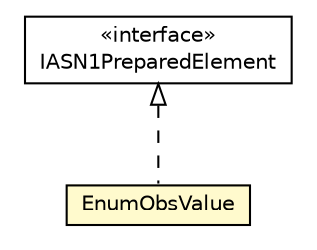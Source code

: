 #!/usr/local/bin/dot
#
# Class diagram 
# Generated by UMLGraph version R5_6-24-gf6e263 (http://www.umlgraph.org/)
#

digraph G {
	edge [fontname="Helvetica",fontsize=10,labelfontname="Helvetica",labelfontsize=10];
	node [fontname="Helvetica",fontsize=10,shape=plaintext];
	nodesep=0.25;
	ranksep=0.5;
	// org.universAAL.lddi.lib.ieeex73std.org.bn.coders.IASN1PreparedElement
	c3844917 [label=<<table title="org.universAAL.lddi.lib.ieeex73std.org.bn.coders.IASN1PreparedElement" border="0" cellborder="1" cellspacing="0" cellpadding="2" port="p" href="../../org/bn/coders/IASN1PreparedElement.html">
		<tr><td><table border="0" cellspacing="0" cellpadding="1">
<tr><td align="center" balign="center"> &#171;interface&#187; </td></tr>
<tr><td align="center" balign="center"> IASN1PreparedElement </td></tr>
		</table></td></tr>
		</table>>, URL="../../org/bn/coders/IASN1PreparedElement.html", fontname="Helvetica", fontcolor="black", fontsize=10.0];
	// org.universAAL.lddi.lib.ieeex73std.x73.p20601.EnumObsValue
	c3844954 [label=<<table title="org.universAAL.lddi.lib.ieeex73std.x73.p20601.EnumObsValue" border="0" cellborder="1" cellspacing="0" cellpadding="2" port="p" bgcolor="lemonChiffon" href="./EnumObsValue.html">
		<tr><td><table border="0" cellspacing="0" cellpadding="1">
<tr><td align="center" balign="center"> EnumObsValue </td></tr>
		</table></td></tr>
		</table>>, URL="./EnumObsValue.html", fontname="Helvetica", fontcolor="black", fontsize=10.0];
	//org.universAAL.lddi.lib.ieeex73std.x73.p20601.EnumObsValue implements org.universAAL.lddi.lib.ieeex73std.org.bn.coders.IASN1PreparedElement
	c3844917:p -> c3844954:p [dir=back,arrowtail=empty,style=dashed];
}

